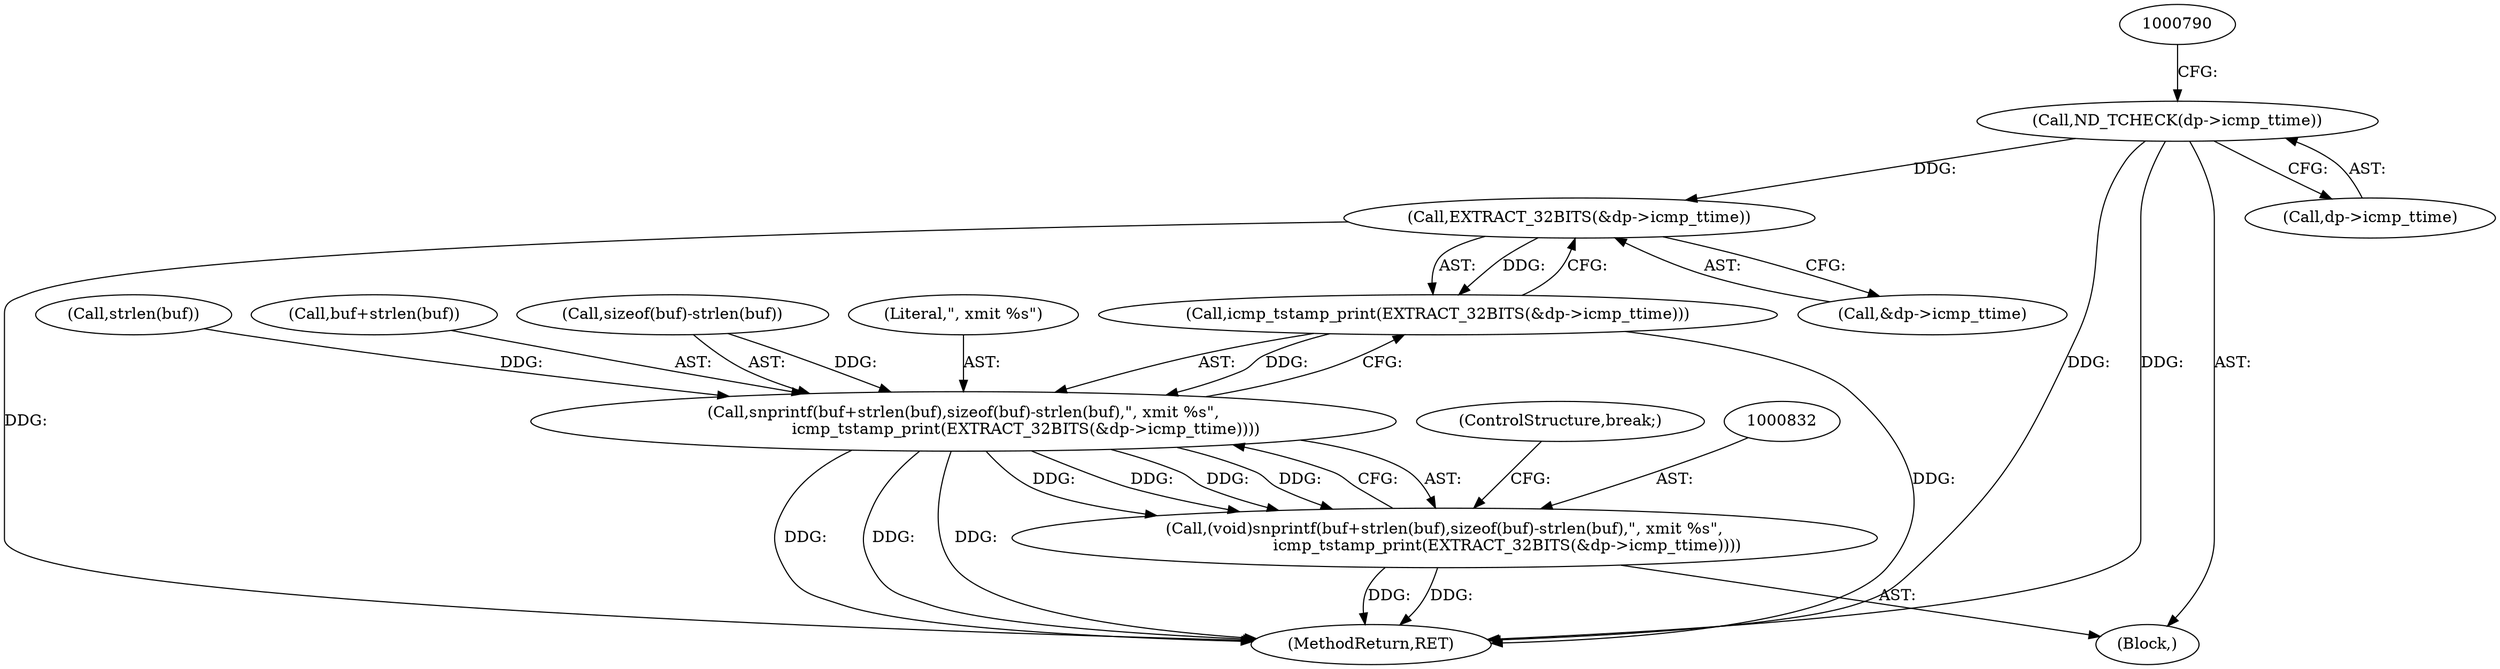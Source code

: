 digraph "0_tcpdump_8509ef02eceb2bbb479cea10fe4a7ec6395f1a8b@pointer" {
"1000845" [label="(Call,EXTRACT_32BITS(&dp->icmp_ttime))"];
"1000785" [label="(Call,ND_TCHECK(dp->icmp_ttime))"];
"1000844" [label="(Call,icmp_tstamp_print(EXTRACT_32BITS(&dp->icmp_ttime)))"];
"1000833" [label="(Call,snprintf(buf+strlen(buf),sizeof(buf)-strlen(buf),\", xmit %s\",\n                         icmp_tstamp_print(EXTRACT_32BITS(&dp->icmp_ttime))))"];
"1000831" [label="(Call,(void)snprintf(buf+strlen(buf),sizeof(buf)-strlen(buf),\", xmit %s\",\n                         icmp_tstamp_print(EXTRACT_32BITS(&dp->icmp_ttime))))"];
"1001265" [label="(MethodReturn,RET)"];
"1000833" [label="(Call,snprintf(buf+strlen(buf),sizeof(buf)-strlen(buf),\", xmit %s\",\n                         icmp_tstamp_print(EXTRACT_32BITS(&dp->icmp_ttime))))"];
"1000162" [label="(Block,)"];
"1000846" [label="(Call,&dp->icmp_ttime)"];
"1000850" [label="(ControlStructure,break;)"];
"1000785" [label="(Call,ND_TCHECK(dp->icmp_ttime))"];
"1000845" [label="(Call,EXTRACT_32BITS(&dp->icmp_ttime))"];
"1000836" [label="(Call,strlen(buf))"];
"1000834" [label="(Call,buf+strlen(buf))"];
"1000838" [label="(Call,sizeof(buf)-strlen(buf))"];
"1000843" [label="(Literal,\", xmit %s\")"];
"1000831" [label="(Call,(void)snprintf(buf+strlen(buf),sizeof(buf)-strlen(buf),\", xmit %s\",\n                         icmp_tstamp_print(EXTRACT_32BITS(&dp->icmp_ttime))))"];
"1000786" [label="(Call,dp->icmp_ttime)"];
"1000844" [label="(Call,icmp_tstamp_print(EXTRACT_32BITS(&dp->icmp_ttime)))"];
"1000845" -> "1000844"  [label="AST: "];
"1000845" -> "1000846"  [label="CFG: "];
"1000846" -> "1000845"  [label="AST: "];
"1000844" -> "1000845"  [label="CFG: "];
"1000845" -> "1001265"  [label="DDG: "];
"1000845" -> "1000844"  [label="DDG: "];
"1000785" -> "1000845"  [label="DDG: "];
"1000785" -> "1000162"  [label="AST: "];
"1000785" -> "1000786"  [label="CFG: "];
"1000786" -> "1000785"  [label="AST: "];
"1000790" -> "1000785"  [label="CFG: "];
"1000785" -> "1001265"  [label="DDG: "];
"1000785" -> "1001265"  [label="DDG: "];
"1000844" -> "1000833"  [label="AST: "];
"1000833" -> "1000844"  [label="CFG: "];
"1000844" -> "1001265"  [label="DDG: "];
"1000844" -> "1000833"  [label="DDG: "];
"1000833" -> "1000831"  [label="AST: "];
"1000834" -> "1000833"  [label="AST: "];
"1000838" -> "1000833"  [label="AST: "];
"1000843" -> "1000833"  [label="AST: "];
"1000831" -> "1000833"  [label="CFG: "];
"1000833" -> "1001265"  [label="DDG: "];
"1000833" -> "1001265"  [label="DDG: "];
"1000833" -> "1001265"  [label="DDG: "];
"1000833" -> "1000831"  [label="DDG: "];
"1000833" -> "1000831"  [label="DDG: "];
"1000833" -> "1000831"  [label="DDG: "];
"1000833" -> "1000831"  [label="DDG: "];
"1000836" -> "1000833"  [label="DDG: "];
"1000838" -> "1000833"  [label="DDG: "];
"1000831" -> "1000162"  [label="AST: "];
"1000832" -> "1000831"  [label="AST: "];
"1000850" -> "1000831"  [label="CFG: "];
"1000831" -> "1001265"  [label="DDG: "];
"1000831" -> "1001265"  [label="DDG: "];
}
